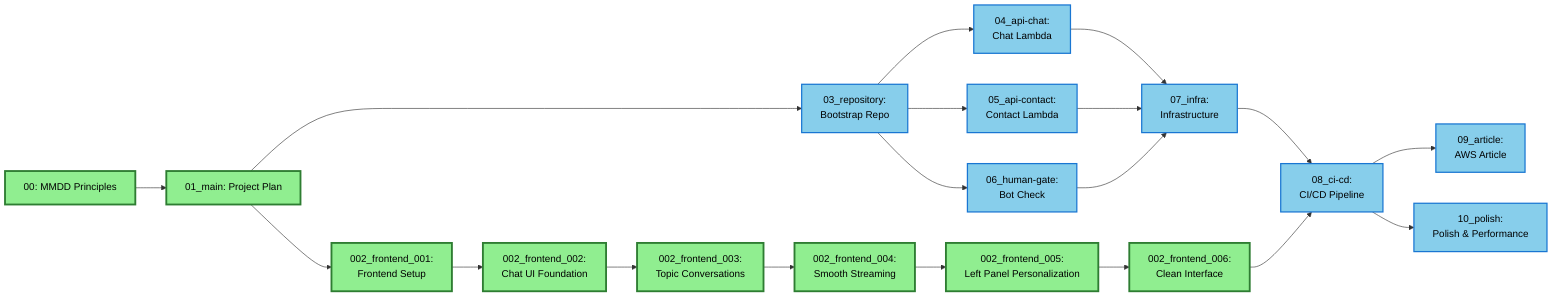 %%{init: {'theme':'base', 'themeVariables': {'primaryColor': '#ffffff', 'primaryTextColor': '#333', 'primaryBorderColor': '#333', 'lineColor': '#333', 'secondaryColor': '#f0f0f0', 'tertiaryColor': '#f0f0f0', 'background': '#e8e8e8', 'mainBkg': '#e8e8e8', 'secondBkg': '#e8e8e8'}}}%%
flowchart LR
    U00["00: MMDD Principles"]
    U01["01_main: Project Plan"]
    
    %% Frontend Development Branch
    U002_001["002_frontend_001:<br/>Frontend Setup"]
    U002_002["002_frontend_002:<br/>Chat UI Foundation"]
    U002_003["002_frontend_003:<br/>Topic Conversations"]
    U002_004["002_frontend_004:<br/>Smooth Streaming"]
    U002_005["002_frontend_005:<br/>Left Panel Personalization"]
    U002_006["002_frontend_006:<br/>Clean Interface"]
    
    %% Backend Development Branch
    U03["03_repository:<br/>Bootstrap Repo"]
    U04["04_api-chat:<br/>Chat Lambda"]
    U05["05_api-contact:<br/>Contact Lambda"]
    U06["06_human-gate:<br/>Bot Check"]
    
    %% Infrastructure Branch
    U07["07_infra:<br/>Infrastructure"]
    U08["08_ci-cd:<br/>CI/CD Pipeline"]
    
    %% Final Polish Branch
    U09["09_article:<br/>AWS Article"]
    U10["10_polish:<br/>Polish & Performance"]

    %% Dependencies
    U00 --> U01
    U01 --> U002_001
    U002_001 --> U002_002
    U002_002 --> U002_003
    U002_003 --> U002_004
    U002_004 --> U002_005
    U002_005 --> U002_006
    
    U01 --> U03
    U03 --> U04
    U03 --> U05
    U03 --> U06
    U04 --> U07
    U05 --> U07
    U06 --> U07
    U07 --> U08
    
    U002_006 --> U08
    U08 --> U09
    U08 --> U10

    %% Color Classifications
    classDef completed fill:#90EE90,stroke:#2E7D32,stroke-width:3px,color:#000
    classDef inProgress fill:#FFD700,stroke:#F57F17,stroke-width:3px,color:#000
    classDef planned fill:#87CEEB,stroke:#1976D2,stroke-width:2px,color:#000
    classDef blocked fill:#FFB6C1,stroke:#D32F2F,stroke-width:2px,color:#000

    %% Apply Classifications
    class U00,U01,U002_001,U002_002,U002_003,U002_004,U002_005,U002_006 completed
    class U03,U04,U05,U06,U07,U08,U09,U10 planned